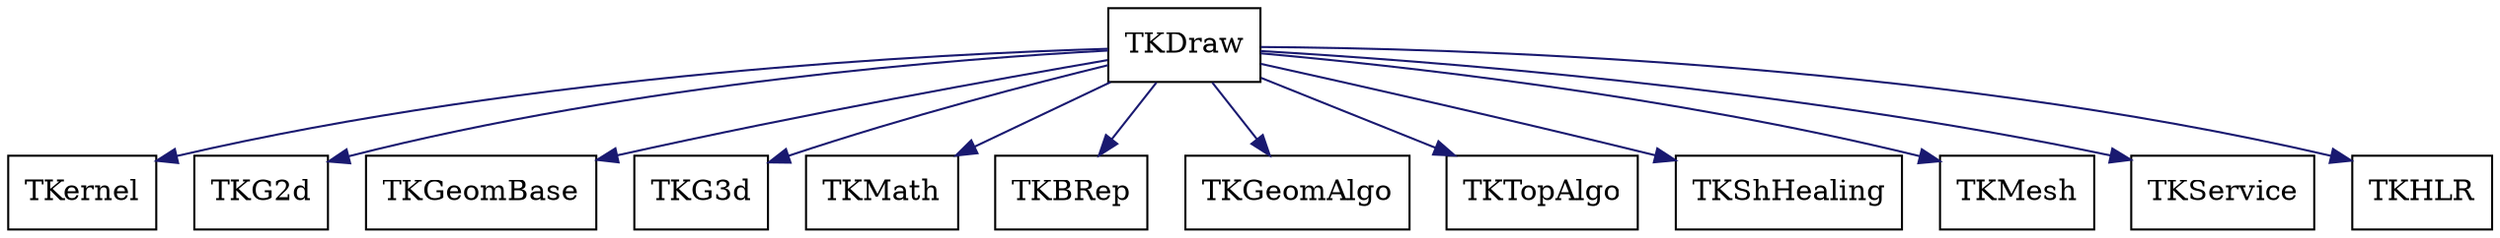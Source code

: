 digraph schema_TKDraw
{
	TKDraw [ URL = "toolkit_tkdraw.html", shape = box ]
	TKernel [ URL = "toolkit_tkernel.html" , shape = box ]
	TKDraw -> TKernel [ color = "midnightblue", style = "solid" ]
	TKG2d [ URL = "toolkit_tkg2d.html" , shape = box ]
	TKDraw -> TKG2d [ color = "midnightblue", style = "solid" ]
	TKGeomBase [ URL = "toolkit_tkgeombase.html" , shape = box ]
	TKDraw -> TKGeomBase [ color = "midnightblue", style = "solid" ]
	TKG3d [ URL = "toolkit_tkg3d.html" , shape = box ]
	TKDraw -> TKG3d [ color = "midnightblue", style = "solid" ]
	TKMath [ URL = "toolkit_tkmath.html" , shape = box ]
	TKDraw -> TKMath [ color = "midnightblue", style = "solid" ]
	TKBRep [ URL = "toolkit_tkbrep.html" , shape = box ]
	TKDraw -> TKBRep [ color = "midnightblue", style = "solid" ]
	TKGeomAlgo [ URL = "toolkit_tkgeomalgo.html" , shape = box ]
	TKDraw -> TKGeomAlgo [ color = "midnightblue", style = "solid" ]
	TKTopAlgo [ URL = "toolkit_tktopalgo.html" , shape = box ]
	TKDraw -> TKTopAlgo [ color = "midnightblue", style = "solid" ]
	TKShHealing [ URL = "toolkit_tkshhealing.html" , shape = box ]
	TKDraw -> TKShHealing [ color = "midnightblue", style = "solid" ]
	TKMesh [ URL = "toolkit_tkmesh.html" , shape = box ]
	TKDraw -> TKMesh [ color = "midnightblue", style = "solid" ]
	TKService [ URL = "toolkit_tkservice.html" , shape = box ]
	TKDraw -> TKService [ color = "midnightblue", style = "solid" ]
	TKHLR [ URL = "toolkit_tkhlr.html" , shape = box ]
	TKDraw -> TKHLR [ color = "midnightblue", style = "solid" ]
	aspect = 1
}
